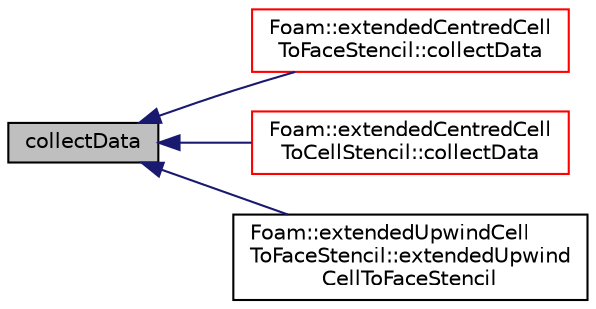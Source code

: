 digraph "collectData"
{
  bgcolor="transparent";
  edge [fontname="Helvetica",fontsize="10",labelfontname="Helvetica",labelfontsize="10"];
  node [fontname="Helvetica",fontsize="10",shape=record];
  rankdir="LR";
  Node1 [label="collectData",height=0.2,width=0.4,color="black", fillcolor="grey75", style="filled", fontcolor="black"];
  Node1 -> Node2 [dir="back",color="midnightblue",fontsize="10",style="solid",fontname="Helvetica"];
  Node2 [label="Foam::extendedCentredCell\lToFaceStencil::collectData",height=0.2,width=0.4,color="red",URL="$a00707.html#a59b26389689f7f9684094a0d5a57c6fe",tooltip="Use map to get the data into stencil order. "];
  Node1 -> Node3 [dir="back",color="midnightblue",fontsize="10",style="solid",fontname="Helvetica"];
  Node3 [label="Foam::extendedCentredCell\lToCellStencil::collectData",height=0.2,width=0.4,color="red",URL="$a00706.html#a70cdd5068e8cdd747dbe3d4d79652c2d",tooltip="Use map to get the data into stencil order. "];
  Node1 -> Node4 [dir="back",color="midnightblue",fontsize="10",style="solid",fontname="Helvetica"];
  Node4 [label="Foam::extendedUpwindCell\lToFaceStencil::extendedUpwind\lCellToFaceStencil",height=0.2,width=0.4,color="black",URL="$a00714.html#ad67ed491462f15bb971c7700bfa99a5f",tooltip="Construct from mesh and uncompacted centred face stencil. "];
}
